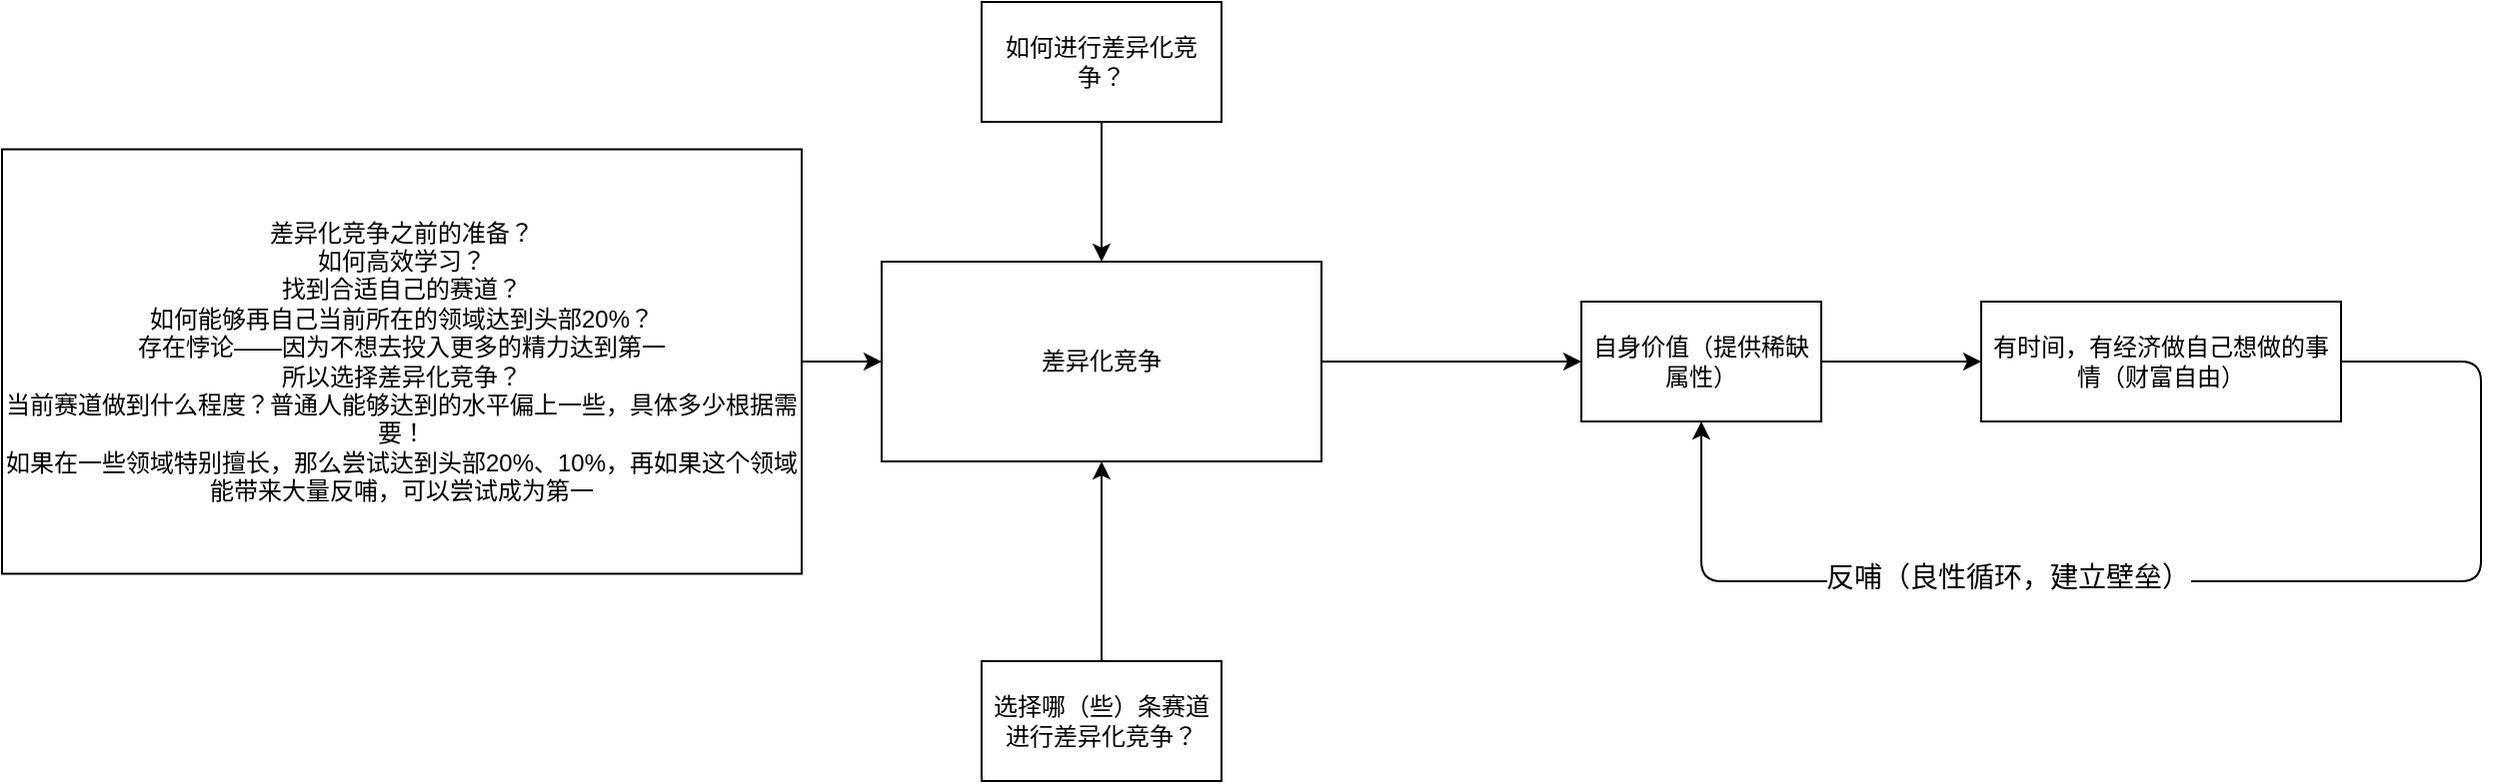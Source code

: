 <mxfile>
    <diagram id="atdX_HlI-NCcewLE7spn" name="Page-1">
        <mxGraphModel dx="1051" dy="790" grid="1" gridSize="10" guides="1" tooltips="1" connect="1" arrows="1" fold="1" page="1" pageScale="1" pageWidth="10000000" pageHeight="10000000" math="0" shadow="0">
            <root>
                <mxCell id="0"/>
                <mxCell id="1" parent="0"/>
                <mxCell id="4" value="" style="edgeStyle=none;html=1;" edge="1" parent="1" source="2" target="3">
                    <mxGeometry relative="1" as="geometry"/>
                </mxCell>
                <mxCell id="2" value="差异化竞争" style="whiteSpace=wrap;html=1;" vertex="1" parent="1">
                    <mxGeometry x="650" y="360" width="220" height="100" as="geometry"/>
                </mxCell>
                <mxCell id="6" value="" style="edgeStyle=none;html=1;" edge="1" parent="1" source="3" target="5">
                    <mxGeometry relative="1" as="geometry"/>
                </mxCell>
                <mxCell id="3" value="自身价值（提供稀缺属性）" style="whiteSpace=wrap;html=1;" vertex="1" parent="1">
                    <mxGeometry x="1000" y="380" width="120" height="60" as="geometry"/>
                </mxCell>
                <mxCell id="7" style="edgeStyle=orthogonalEdgeStyle;html=1;exitX=1;exitY=0.5;exitDx=0;exitDy=0;entryX=0.5;entryY=1;entryDx=0;entryDy=0;" edge="1" parent="1" source="5" target="3">
                    <mxGeometry relative="1" as="geometry">
                        <Array as="points">
                            <mxPoint x="1450" y="410"/>
                            <mxPoint x="1450" y="520"/>
                            <mxPoint x="1060" y="520"/>
                        </Array>
                    </mxGeometry>
                </mxCell>
                <mxCell id="14" value="&lt;font style=&quot;font-size: 14px&quot;&gt;反哺（良性循环，建立壁垒）&lt;/font&gt;" style="edgeLabel;html=1;align=center;verticalAlign=middle;resizable=0;points=[];" vertex="1" connectable="0" parent="7">
                    <mxGeometry x="0.329" y="-2" relative="1" as="geometry">
                        <mxPoint x="15" as="offset"/>
                    </mxGeometry>
                </mxCell>
                <mxCell id="5" value="有时间，有经济做自己想做的事情（财富自由）" style="whiteSpace=wrap;html=1;" vertex="1" parent="1">
                    <mxGeometry x="1200" y="380" width="180" height="60" as="geometry"/>
                </mxCell>
                <mxCell id="9" value="" style="edgeStyle=orthogonalEdgeStyle;html=1;" edge="1" parent="1" source="8" target="2">
                    <mxGeometry relative="1" as="geometry"/>
                </mxCell>
                <mxCell id="8" value="如何进行差异化竞争？" style="rounded=0;whiteSpace=wrap;html=1;" vertex="1" parent="1">
                    <mxGeometry x="700" y="230" width="120" height="60" as="geometry"/>
                </mxCell>
                <mxCell id="11" value="" style="edgeStyle=orthogonalEdgeStyle;html=1;" edge="1" parent="1" source="10" target="2">
                    <mxGeometry relative="1" as="geometry"/>
                </mxCell>
                <mxCell id="10" value="选择哪（些）条赛道进行差异化竞争？" style="rounded=0;whiteSpace=wrap;html=1;" vertex="1" parent="1">
                    <mxGeometry x="700" y="560" width="120" height="60" as="geometry"/>
                </mxCell>
                <mxCell id="13" value="" style="edgeStyle=orthogonalEdgeStyle;html=1;" edge="1" parent="1" source="12" target="2">
                    <mxGeometry relative="1" as="geometry"/>
                </mxCell>
                <mxCell id="12" value="差异化竞争之前的准备？&lt;br&gt;如何高效学习？&lt;br&gt;找到合适自己的赛道？&lt;br&gt;如何能够再自己当前所在的领域达到头部20%？&lt;br&gt;存在悖论——因为不想去投入更多的精力达到第一&lt;br&gt;所以选择差异化竞争？&lt;br&gt;当前赛道做到什么程度？普通人能够达到的水平偏上一些，具体多少根据需要！&lt;br&gt;如果在一些领域特别擅长，那么尝试达到头部20%、10%，再如果这个领域能带来大量反哺，可以尝试成为第一&lt;br&gt;" style="rounded=0;whiteSpace=wrap;html=1;" vertex="1" parent="1">
                    <mxGeometry x="210" y="303.75" width="400" height="212.5" as="geometry"/>
                </mxCell>
            </root>
        </mxGraphModel>
    </diagram>
</mxfile>